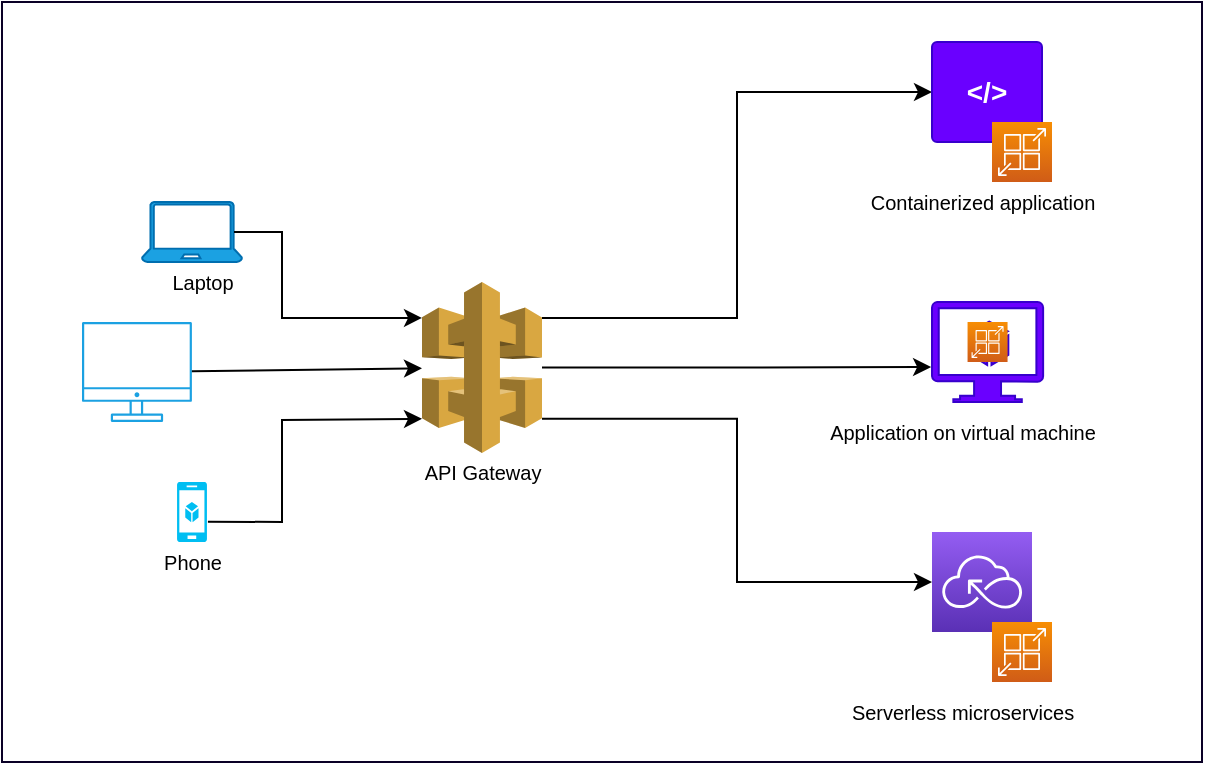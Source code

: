 <mxfile version="20.2.3" type="device"><diagram id="3Ot17KvdDw7v7qTcIM76" name="Page-1"><mxGraphModel dx="1632" dy="539" grid="1" gridSize="10" guides="1" tooltips="1" connect="1" arrows="1" fold="1" page="1" pageScale="1" pageWidth="850" pageHeight="1100" math="0" shadow="0"><root><mxCell id="0"/><mxCell id="1" parent="0"/><mxCell id="pVqKwkf65FsqNStDt4DJ-40" value="" style="rounded=0;whiteSpace=wrap;html=1;fontSize=10;strokeColor=#0A0026;" vertex="1" parent="1"><mxGeometry x="-30" y="100" width="600" height="380" as="geometry"/></mxCell><mxCell id="pVqKwkf65FsqNStDt4DJ-1" value="" style="verticalLabelPosition=bottom;html=1;verticalAlign=top;align=center;shape=mxgraph.azure.laptop;pointerEvents=1;fillColor=#1ba1e2;fontColor=#ffffff;strokeColor=#006EAF;" vertex="1" parent="1"><mxGeometry x="40" y="200" width="50" height="30" as="geometry"/></mxCell><mxCell id="pVqKwkf65FsqNStDt4DJ-2" value="&lt;font style=&quot;font-size: 10px;&quot;&gt;Desktop&lt;/font&gt;" style="sketch=0;outlineConnect=0;fontColor=#ffffff;strokeColor=#006EAF;fillColor=#1ba1e2;dashed=0;verticalLabelPosition=bottom;verticalAlign=top;align=center;html=1;fontSize=7;fontStyle=0;aspect=fixed;shape=mxgraph.aws4.illustration_desktop;pointerEvents=1" vertex="1" parent="1"><mxGeometry x="10" y="260" width="54.95" height="50" as="geometry"/></mxCell><mxCell id="pVqKwkf65FsqNStDt4DJ-7" value="" style="verticalLabelPosition=bottom;html=1;verticalAlign=top;align=center;strokeColor=none;fillColor=#00BEF2;shape=mxgraph.azure.mobile_services;pointerEvents=1;" vertex="1" parent="1"><mxGeometry x="57.5" y="340" width="15" height="30" as="geometry"/></mxCell><mxCell id="pVqKwkf65FsqNStDt4DJ-8" value="&lt;font style=&quot;font-size: 10px;&quot;&gt;Laptop&lt;/font&gt;" style="text;html=1;align=center;verticalAlign=middle;resizable=0;points=[];autosize=1;strokeColor=none;fillColor=none;fontSize=7;" vertex="1" parent="1"><mxGeometry x="45" y="225" width="50" height="30" as="geometry"/></mxCell><mxCell id="pVqKwkf65FsqNStDt4DJ-10" value="&lt;font style=&quot;font-size: 10px;&quot;&gt;Phone&lt;/font&gt;" style="text;html=1;align=center;verticalAlign=middle;resizable=0;points=[];autosize=1;strokeColor=none;fillColor=none;fontSize=7;" vertex="1" parent="1"><mxGeometry x="40" y="365" width="50" height="30" as="geometry"/></mxCell><mxCell id="pVqKwkf65FsqNStDt4DJ-11" value="" style="endArrow=classic;html=1;rounded=0;fontSize=7;" edge="1" parent="1" source="pVqKwkf65FsqNStDt4DJ-2" target="pVqKwkf65FsqNStDt4DJ-12"><mxGeometry width="50" height="50" relative="1" as="geometry"><mxPoint x="70" y="280" as="sourcePoint"/><mxPoint x="160" y="285" as="targetPoint"/></mxGeometry></mxCell><mxCell id="pVqKwkf65FsqNStDt4DJ-35" style="edgeStyle=orthogonalEdgeStyle;rounded=0;orthogonalLoop=1;jettySize=auto;html=1;entryX=0;entryY=0.5;entryDx=0;entryDy=0;fontSize=10;exitX=1;exitY=0.21;exitDx=0;exitDy=0;exitPerimeter=0;" edge="1" parent="1" source="pVqKwkf65FsqNStDt4DJ-12" target="pVqKwkf65FsqNStDt4DJ-14"><mxGeometry relative="1" as="geometry"/></mxCell><mxCell id="pVqKwkf65FsqNStDt4DJ-36" style="edgeStyle=orthogonalEdgeStyle;rounded=0;orthogonalLoop=1;jettySize=auto;html=1;entryX=-0.008;entryY=0.65;entryDx=0;entryDy=0;entryPerimeter=0;fontSize=10;" edge="1" parent="1" source="pVqKwkf65FsqNStDt4DJ-12" target="pVqKwkf65FsqNStDt4DJ-28"><mxGeometry relative="1" as="geometry"><Array as="points"/></mxGeometry></mxCell><mxCell id="pVqKwkf65FsqNStDt4DJ-37" style="edgeStyle=orthogonalEdgeStyle;rounded=0;orthogonalLoop=1;jettySize=auto;html=1;exitX=1;exitY=0.8;exitDx=0;exitDy=0;exitPerimeter=0;entryX=0;entryY=0.5;entryDx=0;entryDy=0;entryPerimeter=0;fontSize=10;" edge="1" parent="1" source="pVqKwkf65FsqNStDt4DJ-12" target="pVqKwkf65FsqNStDt4DJ-31"><mxGeometry relative="1" as="geometry"/></mxCell><mxCell id="pVqKwkf65FsqNStDt4DJ-12" value="" style="outlineConnect=0;dashed=0;verticalLabelPosition=bottom;verticalAlign=top;align=center;html=1;shape=mxgraph.aws3.api_gateway;fillColor=#D9A741;gradientColor=none;fontSize=7;strokeColor=#000000;" vertex="1" parent="1"><mxGeometry x="180" y="240" width="60" height="85.5" as="geometry"/></mxCell><mxCell id="pVqKwkf65FsqNStDt4DJ-14" value="&amp;lt;/&amp;gt;" style="rounded=1;arcSize=5;fillColor=#6a00ff;strokeColor=#3700CC;fontColor=#ffffff;align=center;verticalAlign=middle;whiteSpace=wrap;fontSize=14;fontStyle=1;html=1;sketch=0;" vertex="1" parent="1"><mxGeometry x="435" y="120" width="55" height="50" as="geometry"/></mxCell><mxCell id="pVqKwkf65FsqNStDt4DJ-15" value="" style="sketch=0;points=[[0,0,0],[0.25,0,0],[0.5,0,0],[0.75,0,0],[1,0,0],[0,1,0],[0.25,1,0],[0.5,1,0],[0.75,1,0],[1,1,0],[0,0.25,0],[0,0.5,0],[0,0.75,0],[1,0.25,0],[1,0.5,0],[1,0.75,0]];outlineConnect=0;fontColor=#232F3E;gradientColor=#F78E04;gradientDirection=north;fillColor=#D05C17;strokeColor=#ffffff;dashed=0;verticalLabelPosition=bottom;verticalAlign=top;align=center;html=1;fontSize=12;fontStyle=0;aspect=fixed;shape=mxgraph.aws4.resourceIcon;resIcon=mxgraph.aws4.app_runner;" vertex="1" parent="1"><mxGeometry x="465" y="160" width="30" height="30" as="geometry"/></mxCell><mxCell id="pVqKwkf65FsqNStDt4DJ-16" value="&lt;font style=&quot;font-size: 10px;&quot;&gt;Containerized application&lt;/font&gt;" style="text;html=1;align=center;verticalAlign=middle;resizable=0;points=[];autosize=1;strokeColor=none;fillColor=none;fontSize=7;" vertex="1" parent="1"><mxGeometry x="390" y="185" width="140" height="30" as="geometry"/></mxCell><mxCell id="pVqKwkf65FsqNStDt4DJ-22" value="" style="endArrow=classic;html=1;rounded=0;fontSize=10;exitX=1.031;exitY=0.661;exitDx=0;exitDy=0;exitPerimeter=0;entryX=0;entryY=0.8;entryDx=0;entryDy=0;entryPerimeter=0;" edge="1" parent="1" source="pVqKwkf65FsqNStDt4DJ-7" target="pVqKwkf65FsqNStDt4DJ-12"><mxGeometry width="50" height="50" relative="1" as="geometry"><mxPoint x="80" y="360" as="sourcePoint"/><mxPoint x="160" y="320" as="targetPoint"/><Array as="points"><mxPoint x="110" y="360"/><mxPoint x="110" y="309"/></Array></mxGeometry></mxCell><mxCell id="pVqKwkf65FsqNStDt4DJ-23" value="" style="endArrow=classic;html=1;rounded=0;fontSize=10;exitX=0.92;exitY=0.5;exitDx=0;exitDy=0;exitPerimeter=0;entryX=0;entryY=0.21;entryDx=0;entryDy=0;entryPerimeter=0;" edge="1" parent="1" source="pVqKwkf65FsqNStDt4DJ-1" target="pVqKwkf65FsqNStDt4DJ-12"><mxGeometry width="50" height="50" relative="1" as="geometry"><mxPoint x="100" y="220" as="sourcePoint"/><mxPoint x="170" y="260" as="targetPoint"/><Array as="points"><mxPoint x="110" y="215"/><mxPoint x="110" y="258"/></Array></mxGeometry></mxCell><mxCell id="pVqKwkf65FsqNStDt4DJ-25" value="API Gateway" style="text;html=1;align=center;verticalAlign=middle;resizable=0;points=[];autosize=1;strokeColor=none;fillColor=none;fontSize=10;" vertex="1" parent="1"><mxGeometry x="170" y="320" width="80" height="30" as="geometry"/></mxCell><mxCell id="pVqKwkf65FsqNStDt4DJ-28" value="" style="sketch=0;aspect=fixed;pointerEvents=1;shadow=0;dashed=0;html=1;strokeColor=#3700CC;labelPosition=center;verticalLabelPosition=bottom;verticalAlign=top;align=center;fillColor=#6a00ff;shape=mxgraph.azure.virtual_machine_feature;fontSize=10;fontColor=#ffffff;" vertex="1" parent="1"><mxGeometry x="435" y="250" width="55.56" height="50" as="geometry"/></mxCell><mxCell id="pVqKwkf65FsqNStDt4DJ-29" value="Application on virtual machine" style="text;html=1;align=center;verticalAlign=middle;resizable=0;points=[];autosize=1;strokeColor=none;fillColor=none;fontSize=10;" vertex="1" parent="1"><mxGeometry x="370" y="300" width="160" height="30" as="geometry"/></mxCell><mxCell id="pVqKwkf65FsqNStDt4DJ-31" value="" style="sketch=0;points=[[0,0,0],[0.25,0,0],[0.5,0,0],[0.75,0,0],[1,0,0],[0,1,0],[0.25,1,0],[0.5,1,0],[0.75,1,0],[1,1,0],[0,0.25,0],[0,0.5,0],[0,0.75,0],[1,0.25,0],[1,0.5,0],[1,0.75,0]];outlineConnect=0;fontColor=#232F3E;gradientColor=#945DF2;gradientDirection=north;fillColor=#5A30B5;strokeColor=#ffffff;dashed=0;verticalLabelPosition=bottom;verticalAlign=top;align=center;html=1;fontSize=12;fontStyle=0;aspect=fixed;shape=mxgraph.aws4.resourceIcon;resIcon=mxgraph.aws4.serverless;" vertex="1" parent="1"><mxGeometry x="435" y="365" width="50" height="50" as="geometry"/></mxCell><mxCell id="pVqKwkf65FsqNStDt4DJ-32" value="" style="sketch=0;points=[[0,0,0],[0.25,0,0],[0.5,0,0],[0.75,0,0],[1,0,0],[0,1,0],[0.25,1,0],[0.5,1,0],[0.75,1,0],[1,1,0],[0,0.25,0],[0,0.5,0],[0,0.75,0],[1,0.25,0],[1,0.5,0],[1,0.75,0]];outlineConnect=0;fontColor=#232F3E;gradientColor=#F78E04;gradientDirection=north;fillColor=#D05C17;strokeColor=#ffffff;dashed=0;verticalLabelPosition=bottom;verticalAlign=top;align=center;html=1;fontSize=12;fontStyle=0;aspect=fixed;shape=mxgraph.aws4.resourceIcon;resIcon=mxgraph.aws4.app_runner;" vertex="1" parent="1"><mxGeometry x="452.78" y="260" width="20" height="20" as="geometry"/></mxCell><mxCell id="pVqKwkf65FsqNStDt4DJ-33" value="" style="sketch=0;points=[[0,0,0],[0.25,0,0],[0.5,0,0],[0.75,0,0],[1,0,0],[0,1,0],[0.25,1,0],[0.5,1,0],[0.75,1,0],[1,1,0],[0,0.25,0],[0,0.5,0],[0,0.75,0],[1,0.25,0],[1,0.5,0],[1,0.75,0]];outlineConnect=0;fontColor=#232F3E;gradientColor=#F78E04;gradientDirection=north;fillColor=#D05C17;strokeColor=#ffffff;dashed=0;verticalLabelPosition=bottom;verticalAlign=top;align=center;html=1;fontSize=12;fontStyle=0;aspect=fixed;shape=mxgraph.aws4.resourceIcon;resIcon=mxgraph.aws4.app_runner;" vertex="1" parent="1"><mxGeometry x="465" y="410" width="30" height="30" as="geometry"/></mxCell><mxCell id="pVqKwkf65FsqNStDt4DJ-34" value="Serverless microservices" style="text;html=1;align=center;verticalAlign=middle;resizable=0;points=[];autosize=1;strokeColor=none;fillColor=none;fontSize=10;" vertex="1" parent="1"><mxGeometry x="385" y="440" width="130" height="30" as="geometry"/></mxCell></root></mxGraphModel></diagram></mxfile>